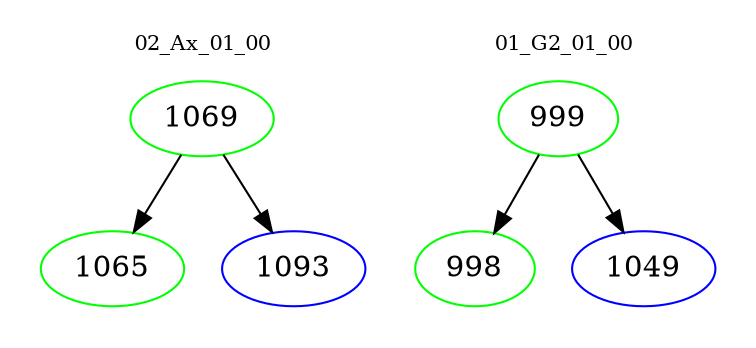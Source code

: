 digraph{
subgraph cluster_0 {
color = white
label = "02_Ax_01_00";
fontsize=10;
T0_1069 [label="1069", color="green"]
T0_1069 -> T0_1065 [color="black"]
T0_1065 [label="1065", color="green"]
T0_1069 -> T0_1093 [color="black"]
T0_1093 [label="1093", color="blue"]
}
subgraph cluster_1 {
color = white
label = "01_G2_01_00";
fontsize=10;
T1_999 [label="999", color="green"]
T1_999 -> T1_998 [color="black"]
T1_998 [label="998", color="green"]
T1_999 -> T1_1049 [color="black"]
T1_1049 [label="1049", color="blue"]
}
}

